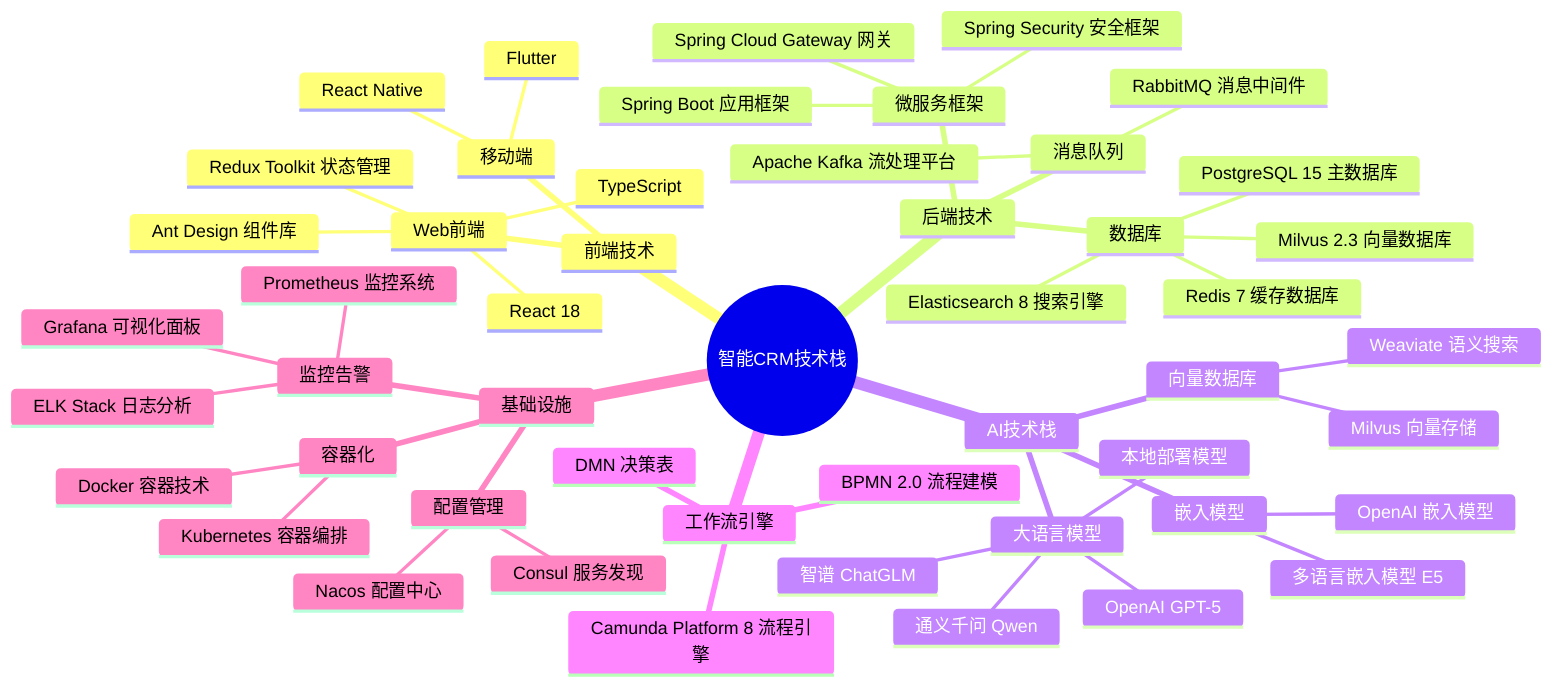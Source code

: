 mindmap
  root((智能CRM技术栈))
    前端技术
      Web前端
        React 18
        TypeScript
        Ant Design 组件库
        Redux Toolkit 状态管理
      移动端
        React Native
        Flutter
    后端技术
      微服务框架
        Spring Boot 应用框架
        Spring Cloud Gateway 网关
        Spring Security 安全框架
      数据库
        PostgreSQL 15 主数据库
        Redis 7 缓存数据库
        Milvus 2.3 向量数据库
        Elasticsearch 8 搜索引擎
      消息队列
        RabbitMQ 消息中间件
        Apache Kafka 流处理平台
    AI技术栈
      大语言模型
        OpenAI GPT-5
        本地部署模型
        通义千问 Qwen
        智谱 ChatGLM
      向量数据库
        Milvus 向量存储
        Weaviate 语义搜索
      嵌入模型
        多语言嵌入模型 E5
        OpenAI 嵌入模型
    工作流引擎
      Camunda Platform 8 流程引擎
      BPMN 2.0 流程建模
      DMN 决策表
    基础设施
      容器化
        Docker 容器技术
        Kubernetes 容器编排
      监控告警
        Prometheus 监控系统
        Grafana 可视化面板
        ELK Stack 日志分析
      配置管理
        Consul 服务发现
        Nacos 配置中心